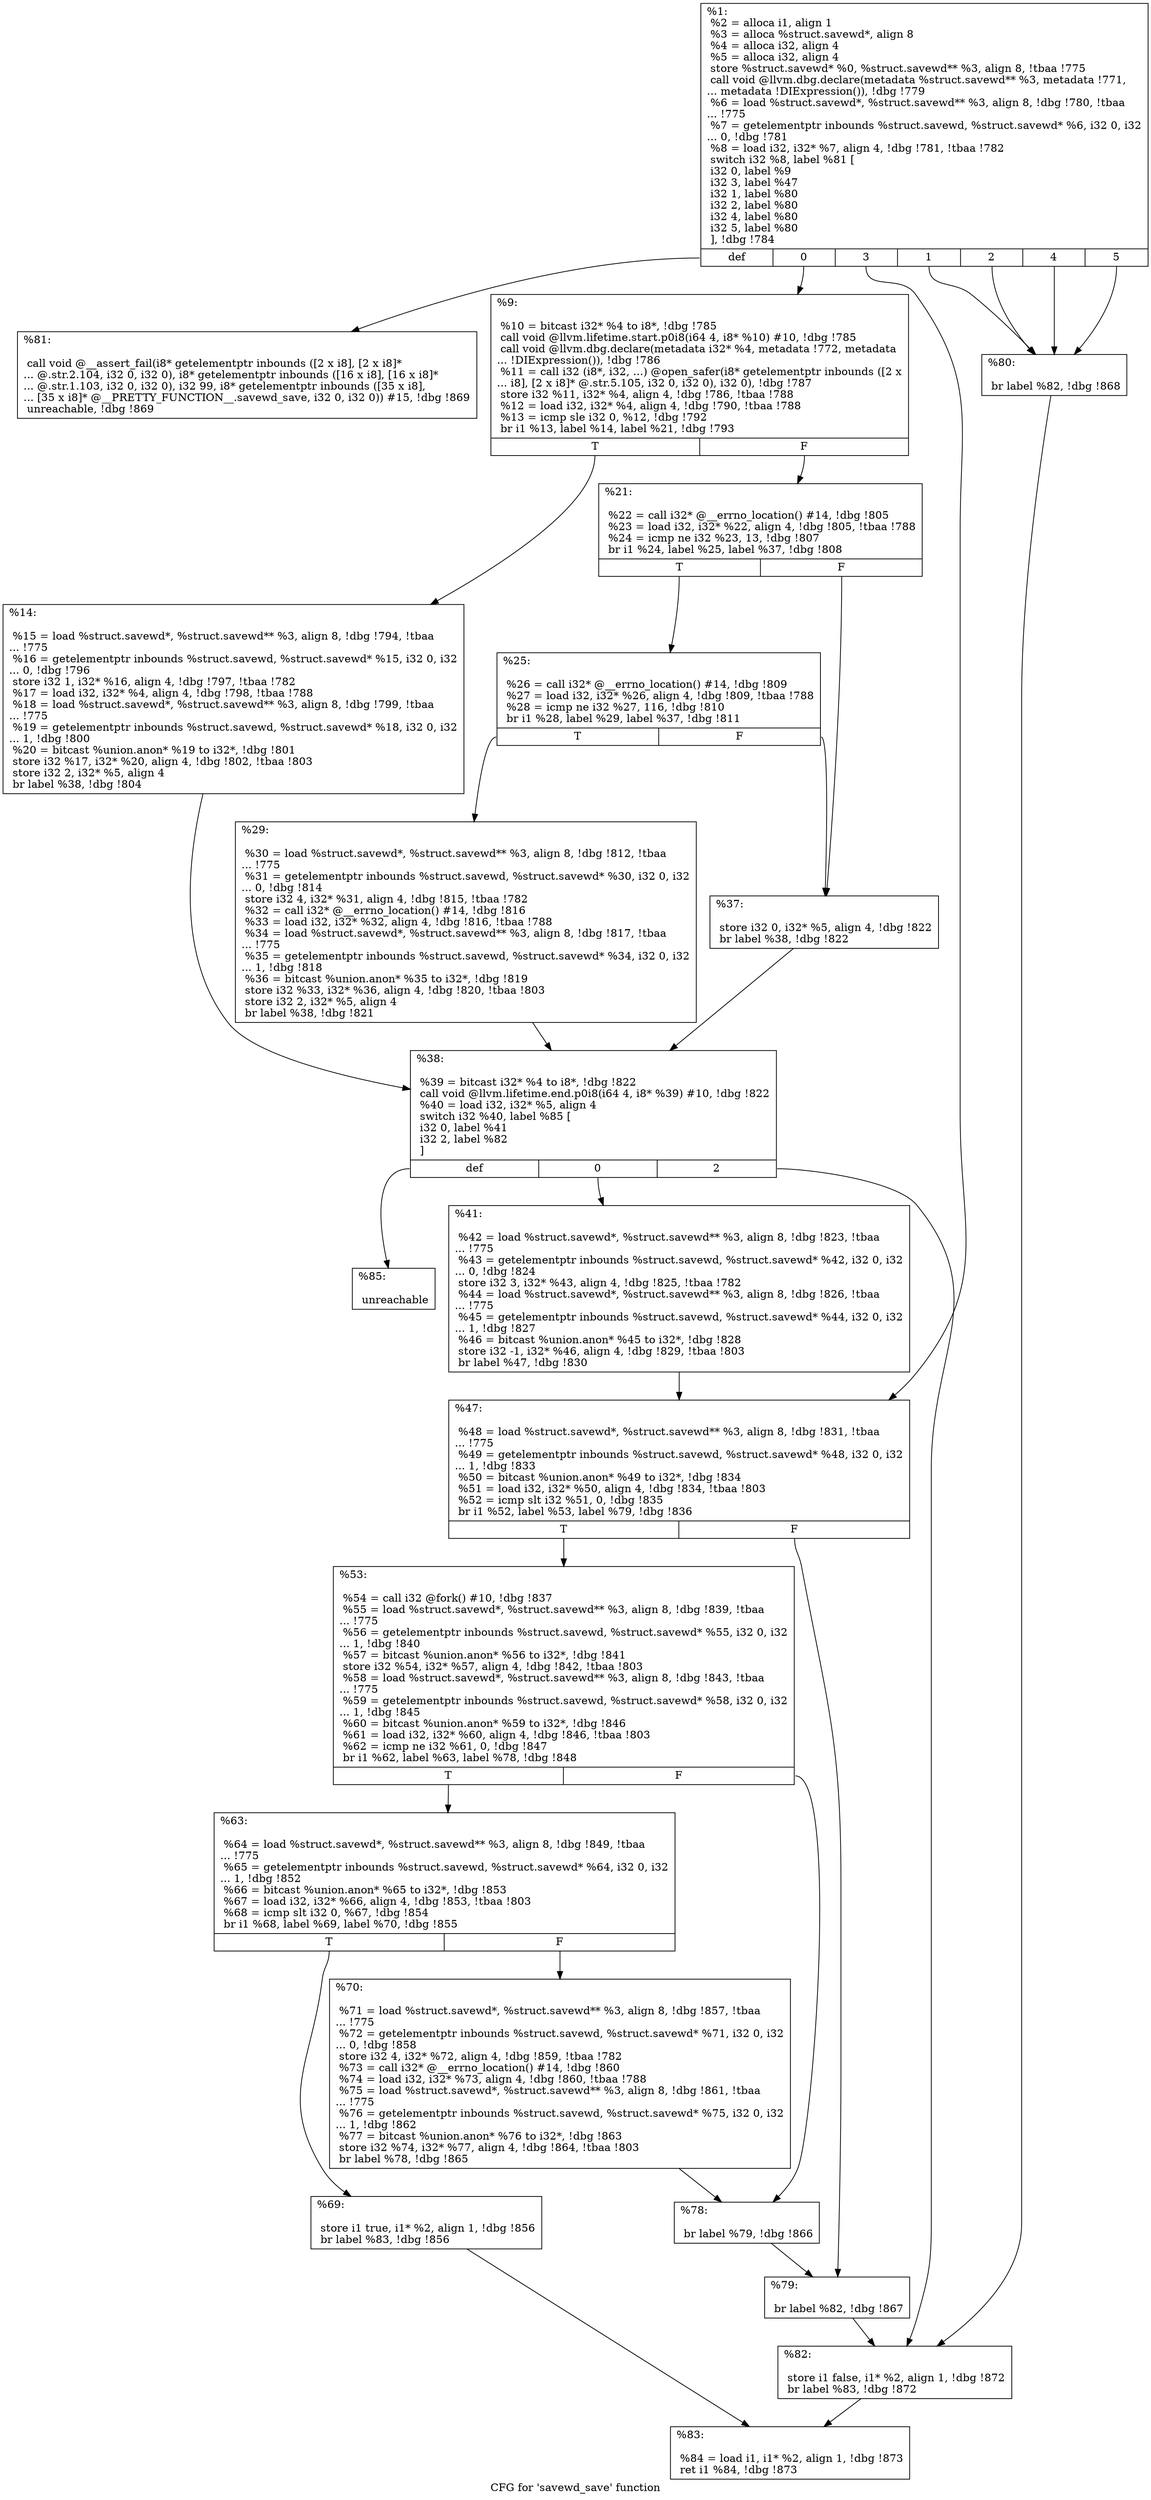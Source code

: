 digraph "CFG for 'savewd_save' function" {
	label="CFG for 'savewd_save' function";

	Node0x1ff0f10 [shape=record,label="{%1:\l  %2 = alloca i1, align 1\l  %3 = alloca %struct.savewd*, align 8\l  %4 = alloca i32, align 4\l  %5 = alloca i32, align 4\l  store %struct.savewd* %0, %struct.savewd** %3, align 8, !tbaa !775\l  call void @llvm.dbg.declare(metadata %struct.savewd** %3, metadata !771,\l... metadata !DIExpression()), !dbg !779\l  %6 = load %struct.savewd*, %struct.savewd** %3, align 8, !dbg !780, !tbaa\l... !775\l  %7 = getelementptr inbounds %struct.savewd, %struct.savewd* %6, i32 0, i32\l... 0, !dbg !781\l  %8 = load i32, i32* %7, align 4, !dbg !781, !tbaa !782\l  switch i32 %8, label %81 [\l    i32 0, label %9\l    i32 3, label %47\l    i32 1, label %80\l    i32 2, label %80\l    i32 4, label %80\l    i32 5, label %80\l  ], !dbg !784\l|{<s0>def|<s1>0|<s2>3|<s3>1|<s4>2|<s5>4|<s6>5}}"];
	Node0x1ff0f10:s0 -> Node0x1ff1540;
	Node0x1ff0f10:s1 -> Node0x1ff1040;
	Node0x1ff0f10:s2 -> Node0x1ff12c0;
	Node0x1ff0f10:s3 -> Node0x1ff14f0;
	Node0x1ff0f10:s4 -> Node0x1ff14f0;
	Node0x1ff0f10:s5 -> Node0x1ff14f0;
	Node0x1ff0f10:s6 -> Node0x1ff14f0;
	Node0x1ff1040 [shape=record,label="{%9:\l\l  %10 = bitcast i32* %4 to i8*, !dbg !785\l  call void @llvm.lifetime.start.p0i8(i64 4, i8* %10) #10, !dbg !785\l  call void @llvm.dbg.declare(metadata i32* %4, metadata !772, metadata\l... !DIExpression()), !dbg !786\l  %11 = call i32 (i8*, i32, ...) @open_safer(i8* getelementptr inbounds ([2 x\l... i8], [2 x i8]* @.str.5.105, i32 0, i32 0), i32 0), !dbg !787\l  store i32 %11, i32* %4, align 4, !dbg !786, !tbaa !788\l  %12 = load i32, i32* %4, align 4, !dbg !790, !tbaa !788\l  %13 = icmp sle i32 0, %12, !dbg !792\l  br i1 %13, label %14, label %21, !dbg !793\l|{<s0>T|<s1>F}}"];
	Node0x1ff1040:s0 -> Node0x1ff1090;
	Node0x1ff1040:s1 -> Node0x1ff10e0;
	Node0x1ff1090 [shape=record,label="{%14:\l\l  %15 = load %struct.savewd*, %struct.savewd** %3, align 8, !dbg !794, !tbaa\l... !775\l  %16 = getelementptr inbounds %struct.savewd, %struct.savewd* %15, i32 0, i32\l... 0, !dbg !796\l  store i32 1, i32* %16, align 4, !dbg !797, !tbaa !782\l  %17 = load i32, i32* %4, align 4, !dbg !798, !tbaa !788\l  %18 = load %struct.savewd*, %struct.savewd** %3, align 8, !dbg !799, !tbaa\l... !775\l  %19 = getelementptr inbounds %struct.savewd, %struct.savewd* %18, i32 0, i32\l... 1, !dbg !800\l  %20 = bitcast %union.anon* %19 to i32*, !dbg !801\l  store i32 %17, i32* %20, align 4, !dbg !802, !tbaa !803\l  store i32 2, i32* %5, align 4\l  br label %38, !dbg !804\l}"];
	Node0x1ff1090 -> Node0x1ff1220;
	Node0x1ff10e0 [shape=record,label="{%21:\l\l  %22 = call i32* @__errno_location() #14, !dbg !805\l  %23 = load i32, i32* %22, align 4, !dbg !805, !tbaa !788\l  %24 = icmp ne i32 %23, 13, !dbg !807\l  br i1 %24, label %25, label %37, !dbg !808\l|{<s0>T|<s1>F}}"];
	Node0x1ff10e0:s0 -> Node0x1ff1130;
	Node0x1ff10e0:s1 -> Node0x1ff11d0;
	Node0x1ff1130 [shape=record,label="{%25:\l\l  %26 = call i32* @__errno_location() #14, !dbg !809\l  %27 = load i32, i32* %26, align 4, !dbg !809, !tbaa !788\l  %28 = icmp ne i32 %27, 116, !dbg !810\l  br i1 %28, label %29, label %37, !dbg !811\l|{<s0>T|<s1>F}}"];
	Node0x1ff1130:s0 -> Node0x1ff1180;
	Node0x1ff1130:s1 -> Node0x1ff11d0;
	Node0x1ff1180 [shape=record,label="{%29:\l\l  %30 = load %struct.savewd*, %struct.savewd** %3, align 8, !dbg !812, !tbaa\l... !775\l  %31 = getelementptr inbounds %struct.savewd, %struct.savewd* %30, i32 0, i32\l... 0, !dbg !814\l  store i32 4, i32* %31, align 4, !dbg !815, !tbaa !782\l  %32 = call i32* @__errno_location() #14, !dbg !816\l  %33 = load i32, i32* %32, align 4, !dbg !816, !tbaa !788\l  %34 = load %struct.savewd*, %struct.savewd** %3, align 8, !dbg !817, !tbaa\l... !775\l  %35 = getelementptr inbounds %struct.savewd, %struct.savewd* %34, i32 0, i32\l... 1, !dbg !818\l  %36 = bitcast %union.anon* %35 to i32*, !dbg !819\l  store i32 %33, i32* %36, align 4, !dbg !820, !tbaa !803\l  store i32 2, i32* %5, align 4\l  br label %38, !dbg !821\l}"];
	Node0x1ff1180 -> Node0x1ff1220;
	Node0x1ff11d0 [shape=record,label="{%37:\l\l  store i32 0, i32* %5, align 4, !dbg !822\l  br label %38, !dbg !822\l}"];
	Node0x1ff11d0 -> Node0x1ff1220;
	Node0x1ff1220 [shape=record,label="{%38:\l\l  %39 = bitcast i32* %4 to i8*, !dbg !822\l  call void @llvm.lifetime.end.p0i8(i64 4, i8* %39) #10, !dbg !822\l  %40 = load i32, i32* %5, align 4\l  switch i32 %40, label %85 [\l    i32 0, label %41\l    i32 2, label %82\l  ]\l|{<s0>def|<s1>0|<s2>2}}"];
	Node0x1ff1220:s0 -> Node0x1ff1630;
	Node0x1ff1220:s1 -> Node0x1ff1270;
	Node0x1ff1220:s2 -> Node0x1ff1590;
	Node0x1ff1270 [shape=record,label="{%41:\l\l  %42 = load %struct.savewd*, %struct.savewd** %3, align 8, !dbg !823, !tbaa\l... !775\l  %43 = getelementptr inbounds %struct.savewd, %struct.savewd* %42, i32 0, i32\l... 0, !dbg !824\l  store i32 3, i32* %43, align 4, !dbg !825, !tbaa !782\l  %44 = load %struct.savewd*, %struct.savewd** %3, align 8, !dbg !826, !tbaa\l... !775\l  %45 = getelementptr inbounds %struct.savewd, %struct.savewd* %44, i32 0, i32\l... 1, !dbg !827\l  %46 = bitcast %union.anon* %45 to i32*, !dbg !828\l  store i32 -1, i32* %46, align 4, !dbg !829, !tbaa !803\l  br label %47, !dbg !830\l}"];
	Node0x1ff1270 -> Node0x1ff12c0;
	Node0x1ff12c0 [shape=record,label="{%47:\l\l  %48 = load %struct.savewd*, %struct.savewd** %3, align 8, !dbg !831, !tbaa\l... !775\l  %49 = getelementptr inbounds %struct.savewd, %struct.savewd* %48, i32 0, i32\l... 1, !dbg !833\l  %50 = bitcast %union.anon* %49 to i32*, !dbg !834\l  %51 = load i32, i32* %50, align 4, !dbg !834, !tbaa !803\l  %52 = icmp slt i32 %51, 0, !dbg !835\l  br i1 %52, label %53, label %79, !dbg !836\l|{<s0>T|<s1>F}}"];
	Node0x1ff12c0:s0 -> Node0x1ff1310;
	Node0x1ff12c0:s1 -> Node0x1ff14a0;
	Node0x1ff1310 [shape=record,label="{%53:\l\l  %54 = call i32 @fork() #10, !dbg !837\l  %55 = load %struct.savewd*, %struct.savewd** %3, align 8, !dbg !839, !tbaa\l... !775\l  %56 = getelementptr inbounds %struct.savewd, %struct.savewd* %55, i32 0, i32\l... 1, !dbg !840\l  %57 = bitcast %union.anon* %56 to i32*, !dbg !841\l  store i32 %54, i32* %57, align 4, !dbg !842, !tbaa !803\l  %58 = load %struct.savewd*, %struct.savewd** %3, align 8, !dbg !843, !tbaa\l... !775\l  %59 = getelementptr inbounds %struct.savewd, %struct.savewd* %58, i32 0, i32\l... 1, !dbg !845\l  %60 = bitcast %union.anon* %59 to i32*, !dbg !846\l  %61 = load i32, i32* %60, align 4, !dbg !846, !tbaa !803\l  %62 = icmp ne i32 %61, 0, !dbg !847\l  br i1 %62, label %63, label %78, !dbg !848\l|{<s0>T|<s1>F}}"];
	Node0x1ff1310:s0 -> Node0x1ff1360;
	Node0x1ff1310:s1 -> Node0x1ff1450;
	Node0x1ff1360 [shape=record,label="{%63:\l\l  %64 = load %struct.savewd*, %struct.savewd** %3, align 8, !dbg !849, !tbaa\l... !775\l  %65 = getelementptr inbounds %struct.savewd, %struct.savewd* %64, i32 0, i32\l... 1, !dbg !852\l  %66 = bitcast %union.anon* %65 to i32*, !dbg !853\l  %67 = load i32, i32* %66, align 4, !dbg !853, !tbaa !803\l  %68 = icmp slt i32 0, %67, !dbg !854\l  br i1 %68, label %69, label %70, !dbg !855\l|{<s0>T|<s1>F}}"];
	Node0x1ff1360:s0 -> Node0x1ff13b0;
	Node0x1ff1360:s1 -> Node0x1ff1400;
	Node0x1ff13b0 [shape=record,label="{%69:\l\l  store i1 true, i1* %2, align 1, !dbg !856\l  br label %83, !dbg !856\l}"];
	Node0x1ff13b0 -> Node0x1ff15e0;
	Node0x1ff1400 [shape=record,label="{%70:\l\l  %71 = load %struct.savewd*, %struct.savewd** %3, align 8, !dbg !857, !tbaa\l... !775\l  %72 = getelementptr inbounds %struct.savewd, %struct.savewd* %71, i32 0, i32\l... 0, !dbg !858\l  store i32 4, i32* %72, align 4, !dbg !859, !tbaa !782\l  %73 = call i32* @__errno_location() #14, !dbg !860\l  %74 = load i32, i32* %73, align 4, !dbg !860, !tbaa !788\l  %75 = load %struct.savewd*, %struct.savewd** %3, align 8, !dbg !861, !tbaa\l... !775\l  %76 = getelementptr inbounds %struct.savewd, %struct.savewd* %75, i32 0, i32\l... 1, !dbg !862\l  %77 = bitcast %union.anon* %76 to i32*, !dbg !863\l  store i32 %74, i32* %77, align 4, !dbg !864, !tbaa !803\l  br label %78, !dbg !865\l}"];
	Node0x1ff1400 -> Node0x1ff1450;
	Node0x1ff1450 [shape=record,label="{%78:\l\l  br label %79, !dbg !866\l}"];
	Node0x1ff1450 -> Node0x1ff14a0;
	Node0x1ff14a0 [shape=record,label="{%79:\l\l  br label %82, !dbg !867\l}"];
	Node0x1ff14a0 -> Node0x1ff1590;
	Node0x1ff14f0 [shape=record,label="{%80:\l\l  br label %82, !dbg !868\l}"];
	Node0x1ff14f0 -> Node0x1ff1590;
	Node0x1ff1540 [shape=record,label="{%81:\l\l  call void @__assert_fail(i8* getelementptr inbounds ([2 x i8], [2 x i8]*\l... @.str.2.104, i32 0, i32 0), i8* getelementptr inbounds ([16 x i8], [16 x i8]*\l... @.str.1.103, i32 0, i32 0), i32 99, i8* getelementptr inbounds ([35 x i8],\l... [35 x i8]* @__PRETTY_FUNCTION__.savewd_save, i32 0, i32 0)) #15, !dbg !869\l  unreachable, !dbg !869\l}"];
	Node0x1ff1590 [shape=record,label="{%82:\l\l  store i1 false, i1* %2, align 1, !dbg !872\l  br label %83, !dbg !872\l}"];
	Node0x1ff1590 -> Node0x1ff15e0;
	Node0x1ff15e0 [shape=record,label="{%83:\l\l  %84 = load i1, i1* %2, align 1, !dbg !873\l  ret i1 %84, !dbg !873\l}"];
	Node0x1ff1630 [shape=record,label="{%85:\l\l  unreachable\l}"];
}
